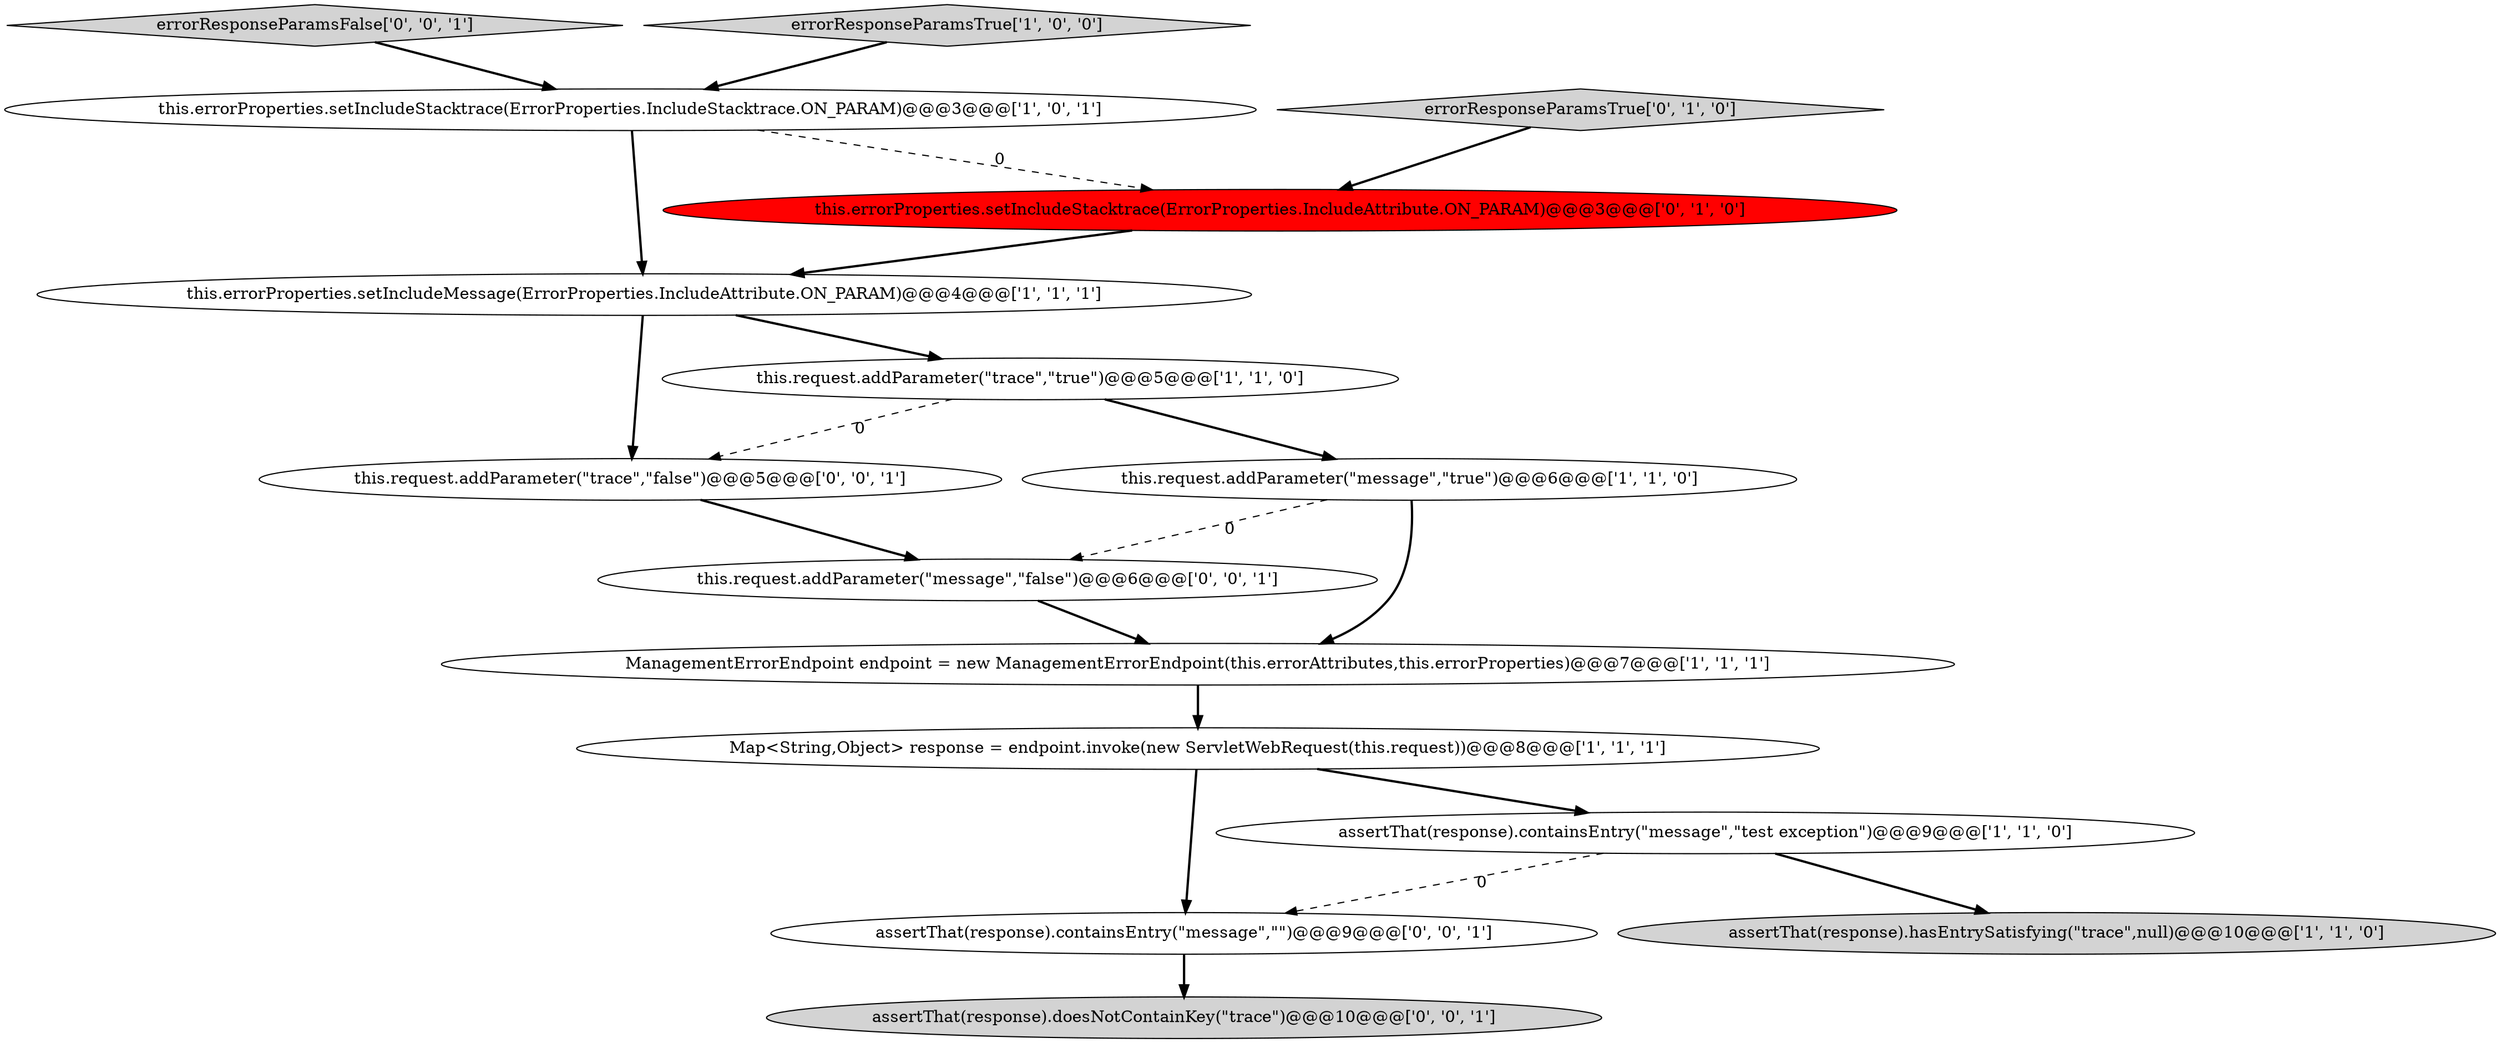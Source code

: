 digraph {
9 [style = filled, label = "this.errorProperties.setIncludeStacktrace(ErrorProperties.IncludeAttribute.ON_PARAM)@@@3@@@['0', '1', '0']", fillcolor = red, shape = ellipse image = "AAA1AAABBB2BBB"];
0 [style = filled, label = "ManagementErrorEndpoint endpoint = new ManagementErrorEndpoint(this.errorAttributes,this.errorProperties)@@@7@@@['1', '1', '1']", fillcolor = white, shape = ellipse image = "AAA0AAABBB1BBB"];
2 [style = filled, label = "assertThat(response).hasEntrySatisfying(\"trace\",null)@@@10@@@['1', '1', '0']", fillcolor = lightgray, shape = ellipse image = "AAA0AAABBB1BBB"];
10 [style = filled, label = "errorResponseParamsTrue['0', '1', '0']", fillcolor = lightgray, shape = diamond image = "AAA0AAABBB2BBB"];
7 [style = filled, label = "this.request.addParameter(\"message\",\"true\")@@@6@@@['1', '1', '0']", fillcolor = white, shape = ellipse image = "AAA0AAABBB1BBB"];
15 [style = filled, label = "this.request.addParameter(\"trace\",\"false\")@@@5@@@['0', '0', '1']", fillcolor = white, shape = ellipse image = "AAA0AAABBB3BBB"];
13 [style = filled, label = "assertThat(response).containsEntry(\"message\",\"\")@@@9@@@['0', '0', '1']", fillcolor = white, shape = ellipse image = "AAA0AAABBB3BBB"];
3 [style = filled, label = "Map<String,Object> response = endpoint.invoke(new ServletWebRequest(this.request))@@@8@@@['1', '1', '1']", fillcolor = white, shape = ellipse image = "AAA0AAABBB1BBB"];
4 [style = filled, label = "this.errorProperties.setIncludeMessage(ErrorProperties.IncludeAttribute.ON_PARAM)@@@4@@@['1', '1', '1']", fillcolor = white, shape = ellipse image = "AAA0AAABBB1BBB"];
12 [style = filled, label = "errorResponseParamsFalse['0', '0', '1']", fillcolor = lightgray, shape = diamond image = "AAA0AAABBB3BBB"];
8 [style = filled, label = "errorResponseParamsTrue['1', '0', '0']", fillcolor = lightgray, shape = diamond image = "AAA0AAABBB1BBB"];
5 [style = filled, label = "this.request.addParameter(\"trace\",\"true\")@@@5@@@['1', '1', '0']", fillcolor = white, shape = ellipse image = "AAA0AAABBB1BBB"];
14 [style = filled, label = "assertThat(response).doesNotContainKey(\"trace\")@@@10@@@['0', '0', '1']", fillcolor = lightgray, shape = ellipse image = "AAA0AAABBB3BBB"];
6 [style = filled, label = "assertThat(response).containsEntry(\"message\",\"test exception\")@@@9@@@['1', '1', '0']", fillcolor = white, shape = ellipse image = "AAA0AAABBB1BBB"];
11 [style = filled, label = "this.request.addParameter(\"message\",\"false\")@@@6@@@['0', '0', '1']", fillcolor = white, shape = ellipse image = "AAA0AAABBB3BBB"];
1 [style = filled, label = "this.errorProperties.setIncludeStacktrace(ErrorProperties.IncludeStacktrace.ON_PARAM)@@@3@@@['1', '0', '1']", fillcolor = white, shape = ellipse image = "AAA0AAABBB1BBB"];
3->13 [style = bold, label=""];
0->3 [style = bold, label=""];
8->1 [style = bold, label=""];
5->7 [style = bold, label=""];
7->11 [style = dashed, label="0"];
3->6 [style = bold, label=""];
1->4 [style = bold, label=""];
10->9 [style = bold, label=""];
7->0 [style = bold, label=""];
11->0 [style = bold, label=""];
1->9 [style = dashed, label="0"];
6->13 [style = dashed, label="0"];
15->11 [style = bold, label=""];
5->15 [style = dashed, label="0"];
12->1 [style = bold, label=""];
4->5 [style = bold, label=""];
13->14 [style = bold, label=""];
9->4 [style = bold, label=""];
4->15 [style = bold, label=""];
6->2 [style = bold, label=""];
}
